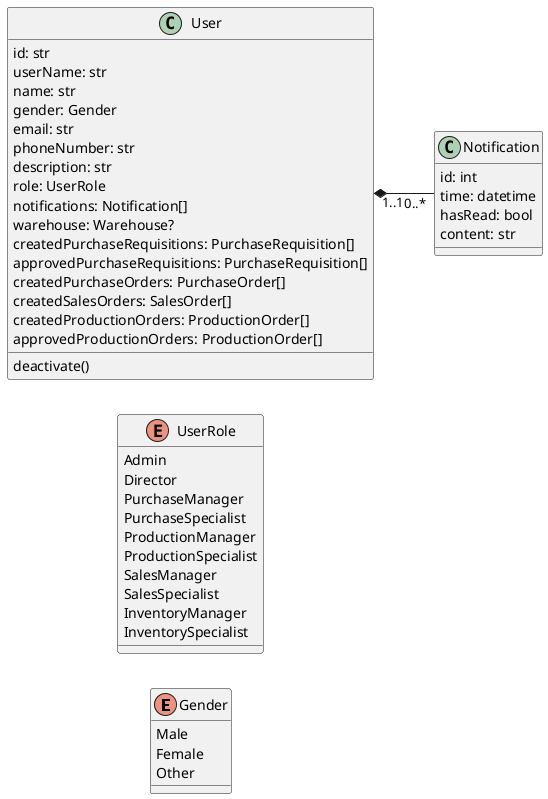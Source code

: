 @startuml admin
left to right direction

enum Gender {
    Male
    Female
    Other
}

enum UserRole {
    Admin
    Director
    PurchaseManager
    PurchaseSpecialist
    ProductionManager
    ProductionSpecialist
    SalesManager
    SalesSpecialist
    InventoryManager
    InventorySpecialist
}

class User {
    id: str
    userName: str
    name: str
    gender: Gender
    email: str
    phoneNumber: str
    description: str
    role: UserRole
    notifications: Notification[]
    warehouse: Warehouse?
    createdPurchaseRequisitions: PurchaseRequisition[]
    approvedPurchaseRequisitions: PurchaseRequisition[]
    createdPurchaseOrders: PurchaseOrder[]
    createdSalesOrders: SalesOrder[]
    createdProductionOrders: ProductionOrder[]
    approvedProductionOrders: ProductionOrder[]
    deactivate()
}

class Notification {
    id: int
    time: datetime
    hasRead: bool
    content: str
}
User "1..1" *-- "0..*" Notification
@enduml
